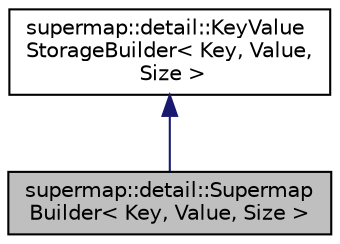 digraph "supermap::detail::SupermapBuilder&lt; Key, Value, Size &gt;"
{
 // LATEX_PDF_SIZE
  edge [fontname="Helvetica",fontsize="10",labelfontname="Helvetica",labelfontsize="10"];
  node [fontname="Helvetica",fontsize="10",shape=record];
  Node1 [label="supermap::detail::Supermap\lBuilder\< Key, Value, Size \>",height=0.2,width=0.4,color="black", fillcolor="grey75", style="filled", fontcolor="black",tooltip=" "];
  Node2 -> Node1 [dir="back",color="midnightblue",fontsize="10",style="solid",fontname="Helvetica"];
  Node2 [label="supermap::detail::KeyValue\lStorageBuilder\< Key, Value,\l Size \>",height=0.2,width=0.4,color="black", fillcolor="white", style="filled",URL="$classsupermap_1_1detail_1_1KeyValueStorageBuilder.html",tooltip=" "];
}
